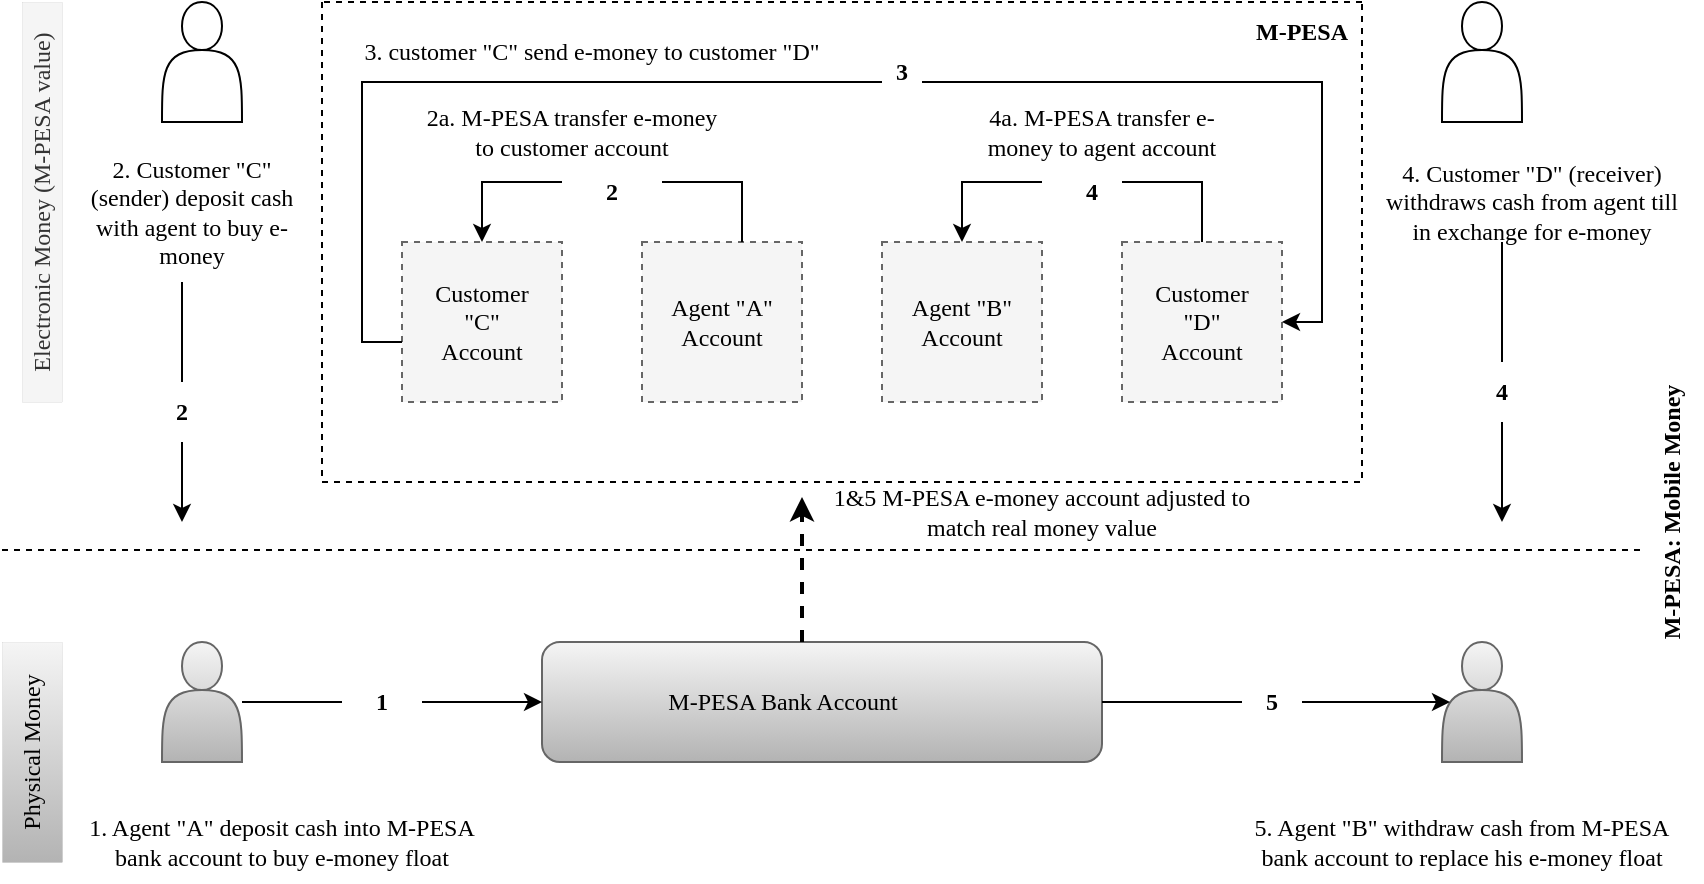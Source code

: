 <mxfile version="16.6.2" type="github">
  <diagram id="eTeOLuo56mxKcvvQQfVn" name="Page-1">
    <mxGraphModel dx="782" dy="420" grid="1" gridSize="10" guides="1" tooltips="1" connect="1" arrows="1" fold="1" page="1" pageScale="1" pageWidth="850" pageHeight="1100" math="0" shadow="0">
      <root>
        <mxCell id="0" />
        <mxCell id="1" parent="0" />
        <mxCell id="AAWGIZFg6NjX5eT5rz1d-1" value="" style="shape=actor;whiteSpace=wrap;html=1;" vertex="1" parent="1">
          <mxGeometry x="80" y="40" width="40" height="60" as="geometry" />
        </mxCell>
        <mxCell id="AAWGIZFg6NjX5eT5rz1d-2" value="" style="shape=actor;whiteSpace=wrap;html=1;" vertex="1" parent="1">
          <mxGeometry x="720" y="40" width="40" height="60" as="geometry" />
        </mxCell>
        <mxCell id="AAWGIZFg6NjX5eT5rz1d-3" value="" style="shape=actor;whiteSpace=wrap;html=1;fillColor=#f5f5f5;gradientColor=#b3b3b3;strokeColor=#666666;" vertex="1" parent="1">
          <mxGeometry x="80" y="360" width="40" height="60" as="geometry" />
        </mxCell>
        <mxCell id="AAWGIZFg6NjX5eT5rz1d-4" value="" style="shape=actor;whiteSpace=wrap;html=1;fillColor=#f5f5f5;gradientColor=#b3b3b3;strokeColor=#666666;" vertex="1" parent="1">
          <mxGeometry x="720" y="360" width="40" height="60" as="geometry" />
        </mxCell>
        <mxCell id="AAWGIZFg6NjX5eT5rz1d-14" value="" style="line;strokeWidth=1;fillColor=none;align=left;verticalAlign=middle;spacingTop=-1;spacingLeft=3;spacingRight=3;rotatable=0;labelPosition=right;points=[];portConstraint=eastwest;fontFamily=Times New Roman;dashed=1;" vertex="1" parent="1">
          <mxGeometry y="310" width="820" height="8" as="geometry" />
        </mxCell>
        <mxCell id="AAWGIZFg6NjX5eT5rz1d-16" value="" style="rounded=1;whiteSpace=wrap;html=1;fontFamily=Times New Roman;fillColor=#f5f5f5;strokeColor=#666666;gradientColor=#b3b3b3;" vertex="1" parent="1">
          <mxGeometry x="270" y="360" width="280" height="60" as="geometry" />
        </mxCell>
        <mxCell id="AAWGIZFg6NjX5eT5rz1d-17" value="M-PESA Bank Account" style="text;html=1;strokeColor=none;fillColor=none;align=center;verticalAlign=middle;whiteSpace=wrap;rounded=0;fontFamily=Times New Roman;" vertex="1" parent="1">
          <mxGeometry x="322.5" y="375" width="135" height="30" as="geometry" />
        </mxCell>
        <mxCell id="AAWGIZFg6NjX5eT5rz1d-18" value="1" style="text;html=1;strokeColor=none;fillColor=none;align=center;verticalAlign=middle;whiteSpace=wrap;rounded=0;fontFamily=Times New Roman;fontStyle=1" vertex="1" parent="1">
          <mxGeometry x="180" y="375" width="20" height="30" as="geometry" />
        </mxCell>
        <mxCell id="AAWGIZFg6NjX5eT5rz1d-20" value="" style="endArrow=none;html=1;rounded=0;fontFamily=Times New Roman;" edge="1" parent="1">
          <mxGeometry width="50" height="50" relative="1" as="geometry">
            <mxPoint x="120" y="390" as="sourcePoint" />
            <mxPoint x="170" y="390" as="targetPoint" />
            <Array as="points">
              <mxPoint x="150" y="390" />
            </Array>
          </mxGeometry>
        </mxCell>
        <mxCell id="AAWGIZFg6NjX5eT5rz1d-22" value="" style="endArrow=classic;html=1;rounded=0;fontFamily=Times New Roman;entryX=0;entryY=0.5;entryDx=0;entryDy=0;" edge="1" parent="1" target="AAWGIZFg6NjX5eT5rz1d-16">
          <mxGeometry width="50" height="50" relative="1" as="geometry">
            <mxPoint x="210" y="390" as="sourcePoint" />
            <mxPoint x="260" y="340" as="targetPoint" />
          </mxGeometry>
        </mxCell>
        <mxCell id="AAWGIZFg6NjX5eT5rz1d-23" value="" style="endArrow=none;html=1;rounded=0;fontFamily=Times New Roman;entryX=0;entryY=0.5;entryDx=0;entryDy=0;exitX=1;exitY=0.5;exitDx=0;exitDy=0;" edge="1" parent="1" source="AAWGIZFg6NjX5eT5rz1d-16" target="AAWGIZFg6NjX5eT5rz1d-19">
          <mxGeometry width="50" height="50" relative="1" as="geometry">
            <mxPoint x="530" y="390" as="sourcePoint" />
            <mxPoint x="590" y="395" as="targetPoint" />
          </mxGeometry>
        </mxCell>
        <mxCell id="AAWGIZFg6NjX5eT5rz1d-24" value="" style="endArrow=classic;html=1;rounded=0;fontFamily=Times New Roman;startArrow=none;entryX=0.1;entryY=0.5;entryDx=0;entryDy=0;entryPerimeter=0;" edge="1" parent="1" target="AAWGIZFg6NjX5eT5rz1d-4">
          <mxGeometry width="50" height="50" relative="1" as="geometry">
            <mxPoint x="650" y="390" as="sourcePoint" />
            <mxPoint x="670" y="390" as="targetPoint" />
          </mxGeometry>
        </mxCell>
        <mxCell id="AAWGIZFg6NjX5eT5rz1d-19" value="5" style="text;html=1;strokeColor=none;fillColor=none;align=center;verticalAlign=middle;whiteSpace=wrap;rounded=0;fontFamily=Times New Roman;fontStyle=1" vertex="1" parent="1">
          <mxGeometry x="620" y="375" width="30" height="30" as="geometry" />
        </mxCell>
        <mxCell id="AAWGIZFg6NjX5eT5rz1d-25" value="" style="endArrow=none;html=1;rounded=0;fontFamily=Times New Roman;" edge="1" parent="1" target="AAWGIZFg6NjX5eT5rz1d-19">
          <mxGeometry width="50" height="50" relative="1" as="geometry">
            <mxPoint x="620" y="400" as="sourcePoint" />
            <mxPoint x="670" y="400" as="targetPoint" />
          </mxGeometry>
        </mxCell>
        <mxCell id="AAWGIZFg6NjX5eT5rz1d-26" value="1. Agent &quot;A&quot; deposit cash into M-PESA bank account to buy e-money float" style="text;html=1;strokeColor=none;fillColor=none;align=center;verticalAlign=middle;whiteSpace=wrap;rounded=0;fontFamily=Times New Roman;" vertex="1" parent="1">
          <mxGeometry x="40" y="440" width="200" height="40" as="geometry" />
        </mxCell>
        <mxCell id="AAWGIZFg6NjX5eT5rz1d-27" value="5. Agent &quot;B&quot; withdraw cash from M-PESA bank account to replace his e-money float" style="text;html=1;strokeColor=none;fillColor=none;align=center;verticalAlign=middle;whiteSpace=wrap;rounded=0;fontFamily=Times New Roman;" vertex="1" parent="1">
          <mxGeometry x="620" y="440" width="220" height="40" as="geometry" />
        </mxCell>
        <mxCell id="AAWGIZFg6NjX5eT5rz1d-28" value="" style="endArrow=classic;html=1;rounded=0;fontFamily=Times New Roman;entryX=0;entryY=0.25;entryDx=0;entryDy=0;dashed=1;strokeWidth=2;" edge="1" parent="1" target="AAWGIZFg6NjX5eT5rz1d-29">
          <mxGeometry width="50" height="50" relative="1" as="geometry">
            <mxPoint x="400" y="360" as="sourcePoint" />
            <mxPoint x="400" y="300" as="targetPoint" />
          </mxGeometry>
        </mxCell>
        <mxCell id="AAWGIZFg6NjX5eT5rz1d-29" value="1&amp;amp;5 M-PESA e-money account adjusted to match real money value" style="text;html=1;align=center;verticalAlign=middle;whiteSpace=wrap;rounded=0;fontFamily=Times New Roman;" vertex="1" parent="1">
          <mxGeometry x="400" y="280" width="240" height="30" as="geometry" />
        </mxCell>
        <mxCell id="AAWGIZFg6NjX5eT5rz1d-33" value="" style="swimlane;startSize=0;fontFamily=Times New Roman;dashed=1;shadow=0;rounded=1;" vertex="1" parent="1">
          <mxGeometry x="160" y="40" width="520" height="240" as="geometry" />
        </mxCell>
        <mxCell id="AAWGIZFg6NjX5eT5rz1d-5" value="" style="whiteSpace=wrap;html=1;aspect=fixed;dashed=1;fillColor=#f5f5f5;fontColor=#333333;strokeColor=#666666;" vertex="1" parent="AAWGIZFg6NjX5eT5rz1d-33">
          <mxGeometry x="160" y="120" width="80" height="80" as="geometry" />
        </mxCell>
        <mxCell id="AAWGIZFg6NjX5eT5rz1d-10" value="Agent &quot;A&quot; Account" style="text;html=1;strokeColor=none;fillColor=none;align=center;verticalAlign=middle;whiteSpace=wrap;rounded=0;fontFamily=Times New Roman;fontStyle=0" vertex="1" parent="AAWGIZFg6NjX5eT5rz1d-33">
          <mxGeometry x="170" y="145" width="60" height="30" as="geometry" />
        </mxCell>
        <mxCell id="AAWGIZFg6NjX5eT5rz1d-6" value="" style="whiteSpace=wrap;html=1;aspect=fixed;dashed=1;fillColor=#f5f5f5;fontColor=#333333;strokeColor=#666666;" vertex="1" parent="AAWGIZFg6NjX5eT5rz1d-33">
          <mxGeometry x="40" y="120" width="80" height="80" as="geometry" />
        </mxCell>
        <mxCell id="AAWGIZFg6NjX5eT5rz1d-9" value="&lt;font face=&quot;Times New Roman&quot;&gt;Customer &quot;C&quot; Account&lt;/font&gt;" style="text;html=1;strokeColor=none;fillColor=none;align=center;verticalAlign=middle;whiteSpace=wrap;rounded=0;fontStyle=0" vertex="1" parent="AAWGIZFg6NjX5eT5rz1d-33">
          <mxGeometry x="50" y="135" width="60" height="50" as="geometry" />
        </mxCell>
        <mxCell id="AAWGIZFg6NjX5eT5rz1d-8" value="" style="whiteSpace=wrap;html=1;aspect=fixed;dashed=1;fillColor=#f5f5f5;fontColor=#333333;strokeColor=#666666;" vertex="1" parent="AAWGIZFg6NjX5eT5rz1d-33">
          <mxGeometry x="400" y="120" width="80" height="80" as="geometry" />
        </mxCell>
        <mxCell id="AAWGIZFg6NjX5eT5rz1d-7" value="" style="whiteSpace=wrap;html=1;aspect=fixed;dashed=1;fillColor=#f5f5f5;fontColor=#333333;strokeColor=#666666;" vertex="1" parent="AAWGIZFg6NjX5eT5rz1d-33">
          <mxGeometry x="280" y="120" width="80" height="80" as="geometry" />
        </mxCell>
        <mxCell id="AAWGIZFg6NjX5eT5rz1d-11" value="Agent &quot;B&quot; Account" style="text;html=1;strokeColor=none;fillColor=none;align=center;verticalAlign=middle;whiteSpace=wrap;rounded=0;fontFamily=Times New Roman;fontStyle=0" vertex="1" parent="AAWGIZFg6NjX5eT5rz1d-33">
          <mxGeometry x="290" y="145" width="60" height="30" as="geometry" />
        </mxCell>
        <mxCell id="AAWGIZFg6NjX5eT5rz1d-12" value="Customer &quot;D&quot; Account" style="text;html=1;strokeColor=none;fillColor=none;align=center;verticalAlign=middle;whiteSpace=wrap;rounded=0;fontFamily=Times New Roman;fontStyle=0" vertex="1" parent="AAWGIZFg6NjX5eT5rz1d-33">
          <mxGeometry x="410" y="140" width="60" height="40" as="geometry" />
        </mxCell>
        <mxCell id="AAWGIZFg6NjX5eT5rz1d-34" value="&lt;b&gt;M-PESA&lt;/b&gt;" style="text;html=1;strokeColor=none;fillColor=none;align=center;verticalAlign=middle;whiteSpace=wrap;rounded=0;fontFamily=Times New Roman;" vertex="1" parent="AAWGIZFg6NjX5eT5rz1d-33">
          <mxGeometry x="460" width="60" height="30" as="geometry" />
        </mxCell>
        <mxCell id="AAWGIZFg6NjX5eT5rz1d-38" value="2" style="text;html=1;strokeColor=none;fillColor=none;align=center;verticalAlign=middle;whiteSpace=wrap;rounded=0;dashed=1;fontFamily=Times New Roman;fontStyle=1" vertex="1" parent="AAWGIZFg6NjX5eT5rz1d-33">
          <mxGeometry x="130" y="80" width="30" height="30" as="geometry" />
        </mxCell>
        <mxCell id="AAWGIZFg6NjX5eT5rz1d-40" value="" style="endArrow=classic;html=1;rounded=0;fontFamily=Times New Roman;entryX=0.5;entryY=0;entryDx=0;entryDy=0;" edge="1" parent="AAWGIZFg6NjX5eT5rz1d-33" target="AAWGIZFg6NjX5eT5rz1d-6">
          <mxGeometry width="50" height="50" relative="1" as="geometry">
            <mxPoint x="120" y="90" as="sourcePoint" />
            <mxPoint x="40" y="80" as="targetPoint" />
            <Array as="points">
              <mxPoint x="80" y="90" />
            </Array>
          </mxGeometry>
        </mxCell>
        <mxCell id="AAWGIZFg6NjX5eT5rz1d-42" value="4" style="text;html=1;strokeColor=none;fillColor=none;align=center;verticalAlign=middle;whiteSpace=wrap;rounded=0;dashed=1;fontFamily=Times New Roman;fontStyle=1" vertex="1" parent="AAWGIZFg6NjX5eT5rz1d-33">
          <mxGeometry x="370" y="80" width="30" height="30" as="geometry" />
        </mxCell>
        <mxCell id="AAWGIZFg6NjX5eT5rz1d-45" value="2a. M-PESA transfer e-money to customer account " style="text;html=1;strokeColor=none;fillColor=none;align=center;verticalAlign=middle;whiteSpace=wrap;rounded=0;dashed=1;fontFamily=Times New Roman;" vertex="1" parent="AAWGIZFg6NjX5eT5rz1d-33">
          <mxGeometry x="50" y="50" width="150" height="30" as="geometry" />
        </mxCell>
        <mxCell id="AAWGIZFg6NjX5eT5rz1d-46" value="4a. M-PESA transfer e-money to agent account" style="text;html=1;strokeColor=none;fillColor=none;align=center;verticalAlign=middle;whiteSpace=wrap;rounded=0;dashed=1;fontFamily=Times New Roman;" vertex="1" parent="AAWGIZFg6NjX5eT5rz1d-33">
          <mxGeometry x="320" y="50" width="140" height="30" as="geometry" />
        </mxCell>
        <mxCell id="AAWGIZFg6NjX5eT5rz1d-48" value="3" style="text;html=1;strokeColor=none;fillColor=none;align=center;verticalAlign=middle;whiteSpace=wrap;rounded=0;dashed=1;fontFamily=Times New Roman;fontStyle=1" vertex="1" parent="AAWGIZFg6NjX5eT5rz1d-33">
          <mxGeometry x="280" y="20" width="20" height="30" as="geometry" />
        </mxCell>
        <mxCell id="AAWGIZFg6NjX5eT5rz1d-50" value="3. customer &quot;C&quot; send e-money to customer &quot;D&quot;" style="text;html=1;strokeColor=none;fillColor=none;align=center;verticalAlign=middle;whiteSpace=wrap;rounded=0;dashed=1;fontFamily=Times New Roman;" vertex="1" parent="AAWGIZFg6NjX5eT5rz1d-33">
          <mxGeometry x="20" y="10" width="230" height="30" as="geometry" />
        </mxCell>
        <mxCell id="AAWGIZFg6NjX5eT5rz1d-37" value="" style="endArrow=none;html=1;rounded=0;fontFamily=Times New Roman;" edge="1" parent="1">
          <mxGeometry width="50" height="50" relative="1" as="geometry">
            <mxPoint x="370" y="160" as="sourcePoint" />
            <mxPoint x="330" y="130" as="targetPoint" />
            <Array as="points">
              <mxPoint x="370" y="130" />
            </Array>
          </mxGeometry>
        </mxCell>
        <mxCell id="AAWGIZFg6NjX5eT5rz1d-41" value="" style="endArrow=none;html=1;rounded=0;fontFamily=Times New Roman;startArrow=none;" edge="1" parent="1" source="AAWGIZFg6NjX5eT5rz1d-42">
          <mxGeometry width="50" height="50" relative="1" as="geometry">
            <mxPoint x="600" y="160" as="sourcePoint" />
            <mxPoint x="560" y="130" as="targetPoint" />
            <Array as="points" />
          </mxGeometry>
        </mxCell>
        <mxCell id="AAWGIZFg6NjX5eT5rz1d-43" value="" style="endArrow=none;html=1;rounded=0;fontFamily=Times New Roman;" edge="1" parent="1">
          <mxGeometry width="50" height="50" relative="1" as="geometry">
            <mxPoint x="600" y="160" as="sourcePoint" />
            <mxPoint x="560" y="130" as="targetPoint" />
            <Array as="points">
              <mxPoint x="600" y="130" />
            </Array>
          </mxGeometry>
        </mxCell>
        <mxCell id="AAWGIZFg6NjX5eT5rz1d-44" value="" style="endArrow=classic;html=1;rounded=0;fontFamily=Times New Roman;entryX=0.5;entryY=0;entryDx=0;entryDy=0;" edge="1" parent="1" target="AAWGIZFg6NjX5eT5rz1d-7">
          <mxGeometry width="50" height="50" relative="1" as="geometry">
            <mxPoint x="520" y="130" as="sourcePoint" />
            <mxPoint x="570" y="90" as="targetPoint" />
            <Array as="points">
              <mxPoint x="480" y="130" />
            </Array>
          </mxGeometry>
        </mxCell>
        <mxCell id="AAWGIZFg6NjX5eT5rz1d-47" value="" style="endArrow=none;html=1;rounded=0;fontFamily=Times New Roman;" edge="1" parent="1" target="AAWGIZFg6NjX5eT5rz1d-48">
          <mxGeometry width="50" height="50" relative="1" as="geometry">
            <mxPoint x="200" y="210" as="sourcePoint" />
            <mxPoint x="240" y="80" as="targetPoint" />
            <Array as="points">
              <mxPoint x="180" y="210" />
              <mxPoint x="180" y="80" />
              <mxPoint x="240" y="80" />
              <mxPoint x="440" y="80" />
            </Array>
          </mxGeometry>
        </mxCell>
        <mxCell id="AAWGIZFg6NjX5eT5rz1d-49" value="" style="endArrow=classic;html=1;rounded=0;fontFamily=Times New Roman;entryX=1;entryY=0.5;entryDx=0;entryDy=0;" edge="1" parent="1" target="AAWGIZFg6NjX5eT5rz1d-8">
          <mxGeometry width="50" height="50" relative="1" as="geometry">
            <mxPoint x="460" y="80" as="sourcePoint" />
            <mxPoint x="670" y="80" as="targetPoint" />
            <Array as="points">
              <mxPoint x="660" y="80" />
              <mxPoint x="660" y="200" />
            </Array>
          </mxGeometry>
        </mxCell>
        <mxCell id="AAWGIZFg6NjX5eT5rz1d-51" value="Physical Money" style="text;html=1;strokeColor=#666666;fillColor=#f5f5f5;align=center;verticalAlign=middle;whiteSpace=wrap;rounded=0;dashed=1;fontFamily=Times New Roman;horizontal=0;gradientColor=#b3b3b3;strokeWidth=0;" vertex="1" parent="1">
          <mxGeometry y="360" width="30" height="110" as="geometry" />
        </mxCell>
        <mxCell id="AAWGIZFg6NjX5eT5rz1d-52" value="Electronic Money (M-PESA value)" style="text;strokeColor=#666666;fillColor=#f5f5f5;align=center;verticalAlign=middle;whiteSpace=wrap;rounded=0;dashed=1;fontFamily=Times New Roman;html=1;horizontal=0;fontColor=#333333;strokeWidth=0;" vertex="1" parent="1">
          <mxGeometry x="10" y="40" width="20" height="200" as="geometry" />
        </mxCell>
        <mxCell id="AAWGIZFg6NjX5eT5rz1d-53" value="2. Customer &quot;C&quot; (sender) deposit cash with agent to buy e-money" style="text;html=1;strokeColor=none;fillColor=none;align=center;verticalAlign=middle;whiteSpace=wrap;rounded=0;dashed=1;fontFamily=Times New Roman;" vertex="1" parent="1">
          <mxGeometry x="40" y="110" width="110" height="70" as="geometry" />
        </mxCell>
        <mxCell id="AAWGIZFg6NjX5eT5rz1d-54" value="" style="endArrow=none;html=1;rounded=0;fontFamily=Times New Roman;" edge="1" parent="1">
          <mxGeometry width="50" height="50" relative="1" as="geometry">
            <mxPoint x="90" y="230" as="sourcePoint" />
            <mxPoint x="90" y="180" as="targetPoint" />
          </mxGeometry>
        </mxCell>
        <mxCell id="AAWGIZFg6NjX5eT5rz1d-55" value="" style="endArrow=classic;html=1;rounded=0;fontFamily=Times New Roman;" edge="1" parent="1">
          <mxGeometry width="50" height="50" relative="1" as="geometry">
            <mxPoint x="90" y="260" as="sourcePoint" />
            <mxPoint x="90" y="300" as="targetPoint" />
          </mxGeometry>
        </mxCell>
        <mxCell id="AAWGIZFg6NjX5eT5rz1d-56" value="2" style="text;html=1;strokeColor=none;fillColor=none;align=center;verticalAlign=middle;whiteSpace=wrap;rounded=0;dashed=1;fontFamily=Times New Roman;fontStyle=1" vertex="1" parent="1">
          <mxGeometry x="80" y="230" width="20" height="30" as="geometry" />
        </mxCell>
        <mxCell id="AAWGIZFg6NjX5eT5rz1d-57" value="4. Customer &quot;D&quot; (receiver) withdraws cash from agent till in exchange for e-money" style="text;html=1;strokeColor=none;fillColor=none;align=center;verticalAlign=middle;whiteSpace=wrap;rounded=0;dashed=1;fontFamily=Times New Roman;" vertex="1" parent="1">
          <mxGeometry x="690" y="110" width="150" height="60" as="geometry" />
        </mxCell>
        <mxCell id="AAWGIZFg6NjX5eT5rz1d-58" value="" style="endArrow=none;html=1;rounded=0;fontFamily=Times New Roman;" edge="1" parent="1">
          <mxGeometry width="50" height="50" relative="1" as="geometry">
            <mxPoint x="750" y="220" as="sourcePoint" />
            <mxPoint x="750" y="160" as="targetPoint" />
          </mxGeometry>
        </mxCell>
        <mxCell id="AAWGIZFg6NjX5eT5rz1d-59" value="" style="endArrow=classic;html=1;rounded=0;fontFamily=Times New Roman;" edge="1" parent="1">
          <mxGeometry width="50" height="50" relative="1" as="geometry">
            <mxPoint x="750" y="250" as="sourcePoint" />
            <mxPoint x="750" y="300" as="targetPoint" />
          </mxGeometry>
        </mxCell>
        <mxCell id="AAWGIZFg6NjX5eT5rz1d-60" value="4" style="text;html=1;strokeColor=none;fillColor=none;align=center;verticalAlign=middle;whiteSpace=wrap;rounded=0;dashed=1;fontFamily=Times New Roman;fontStyle=1" vertex="1" parent="1">
          <mxGeometry x="740" y="220" width="20" height="30" as="geometry" />
        </mxCell>
        <mxCell id="AAWGIZFg6NjX5eT5rz1d-61" value="M-PESA: Mobile Money" style="text;html=1;strokeColor=none;fillColor=none;align=center;verticalAlign=middle;whiteSpace=wrap;rounded=0;dashed=1;fontFamily=Times New Roman;horizontal=0;fontStyle=1" vertex="1" parent="1">
          <mxGeometry x="820" y="220" width="30" height="150" as="geometry" />
        </mxCell>
      </root>
    </mxGraphModel>
  </diagram>
</mxfile>

